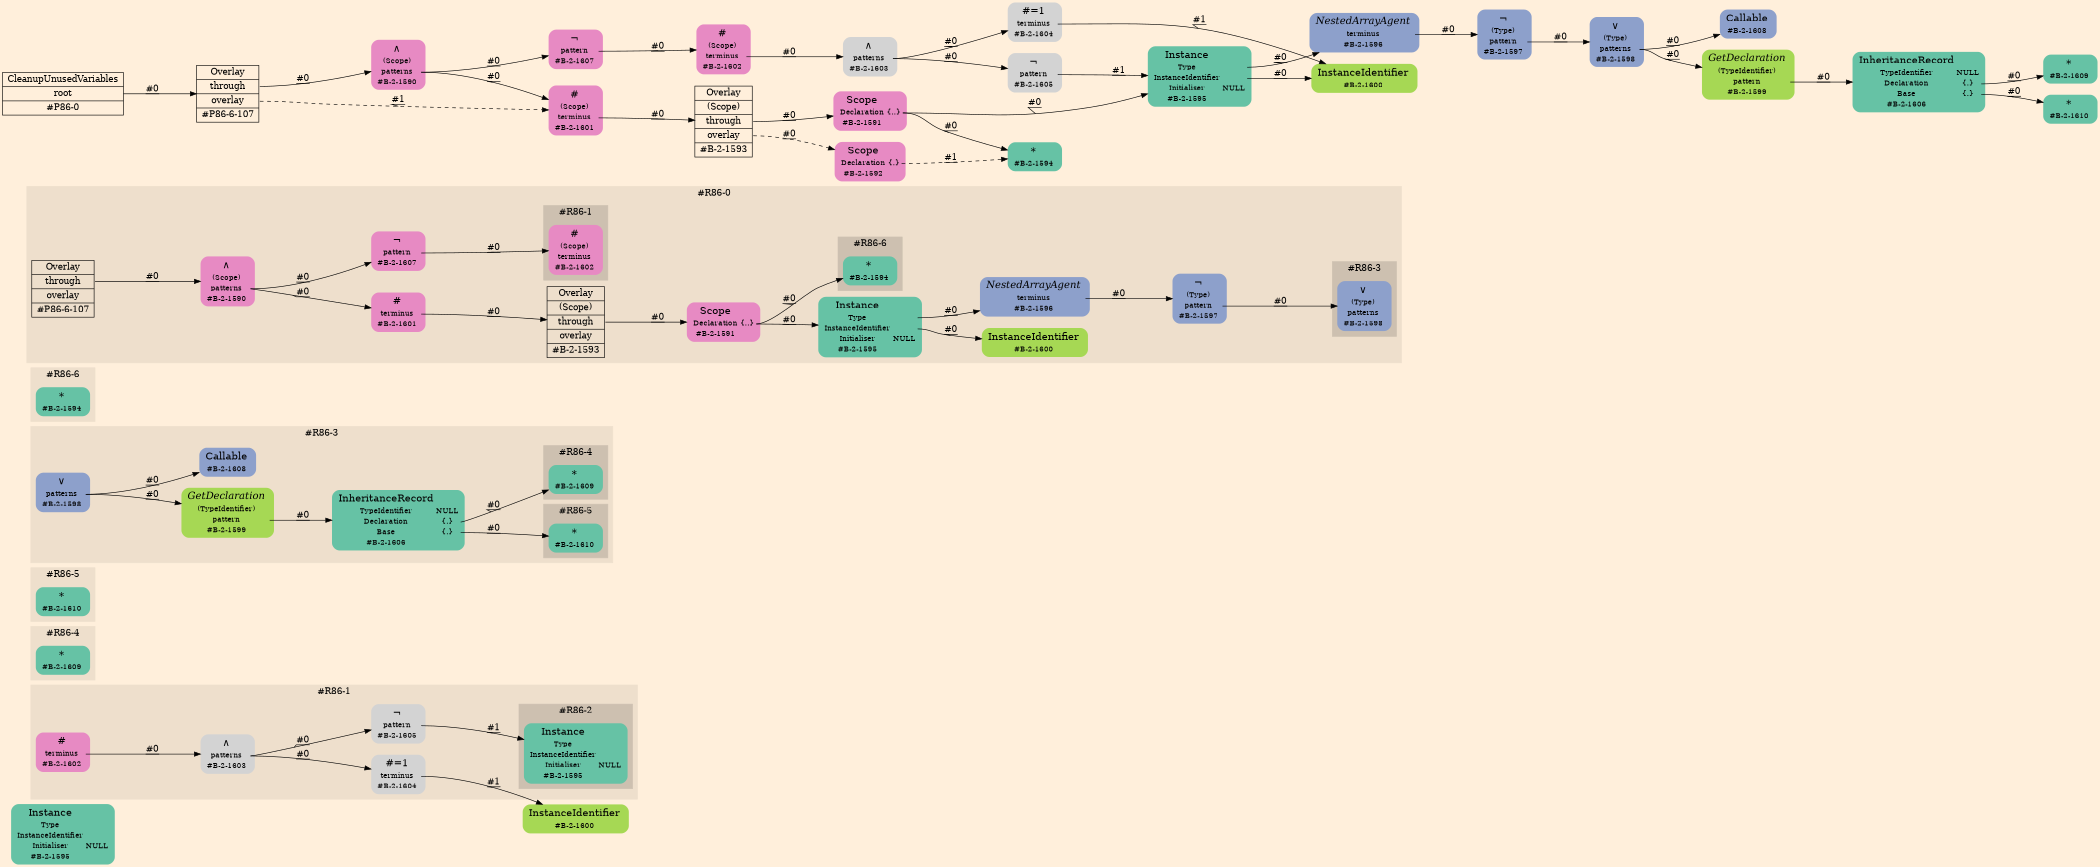 digraph Inferno {
graph [
rankdir = "LR"
ranksep = 1.0
size = "14,20"
bgcolor = antiquewhite1
color = black
fontcolor = black
];
node [
];
"#R86-2/#B-2-1595" [
shape = "plaintext"
fillcolor = "/set28/1"
label = <<TABLE BORDER="0" CELLBORDER="0" CELLSPACING="0">
 <TR>
  <TD><FONT POINT-SIZE="16.0">Instance</FONT></TD>
  <TD></TD>
 </TR>
 <TR>
  <TD>Type</TD>
  <TD PORT="port0"></TD>
 </TR>
 <TR>
  <TD>InstanceIdentifier</TD>
  <TD PORT="port1"></TD>
 </TR>
 <TR>
  <TD>Initialiser</TD>
  <TD PORT="port2">NULL</TD>
 </TR>
 <TR>
  <TD>#B-2-1595</TD>
  <TD PORT="port3"></TD>
 </TR>
</TABLE>>
style = "rounded,filled"
fontsize = "12"
];
subgraph "cluster#R86-2" {
label = "#R86-2"
style = "filled"
color = antiquewhite2
}
"#R86-1/#B-2-1600" [
shape = "plaintext"
fillcolor = "/set28/5"
label = <<TABLE BORDER="0" CELLBORDER="0" CELLSPACING="0">
 <TR>
  <TD><FONT POINT-SIZE="16.0">InstanceIdentifier</FONT></TD>
  <TD></TD>
 </TR>
 <TR>
  <TD>#B-2-1600</TD>
  <TD PORT="port0"></TD>
 </TR>
</TABLE>>
style = "rounded,filled"
fontsize = "12"
];
subgraph "cluster#R86-1" {
label = "#R86-1"
style = "filled"
color = antiquewhite2
"#R86-1/#B-2-1604" [
shape = "plaintext"
label = <<TABLE BORDER="0" CELLBORDER="0" CELLSPACING="0">
 <TR>
  <TD><FONT POINT-SIZE="16.0">#=1</FONT></TD>
  <TD></TD>
 </TR>
 <TR>
  <TD>terminus</TD>
  <TD PORT="port0"></TD>
 </TR>
 <TR>
  <TD>#B-2-1604</TD>
  <TD PORT="port1"></TD>
 </TR>
</TABLE>>
style = "rounded,filled"
fontsize = "12"
];
"#R86-1/#B-2-1605" [
shape = "plaintext"
label = <<TABLE BORDER="0" CELLBORDER="0" CELLSPACING="0">
 <TR>
  <TD><FONT POINT-SIZE="16.0">¬</FONT></TD>
  <TD></TD>
 </TR>
 <TR>
  <TD>pattern</TD>
  <TD PORT="port0"></TD>
 </TR>
 <TR>
  <TD>#B-2-1605</TD>
  <TD PORT="port1"></TD>
 </TR>
</TABLE>>
style = "rounded,filled"
fontsize = "12"
];
"#R86-1/#B-2-1602" [
shape = "plaintext"
fillcolor = "/set28/4"
label = <<TABLE BORDER="0" CELLBORDER="0" CELLSPACING="0">
 <TR>
  <TD><FONT POINT-SIZE="16.0">#</FONT></TD>
  <TD></TD>
 </TR>
 <TR>
  <TD>terminus</TD>
  <TD PORT="port0"></TD>
 </TR>
 <TR>
  <TD>#B-2-1602</TD>
  <TD PORT="port1"></TD>
 </TR>
</TABLE>>
style = "rounded,filled"
fontsize = "12"
];
"#R86-1/#B-2-1603" [
shape = "plaintext"
label = <<TABLE BORDER="0" CELLBORDER="0" CELLSPACING="0">
 <TR>
  <TD><FONT POINT-SIZE="16.0">∧</FONT></TD>
  <TD></TD>
 </TR>
 <TR>
  <TD>patterns</TD>
  <TD PORT="port0"></TD>
 </TR>
 <TR>
  <TD>#B-2-1603</TD>
  <TD PORT="port1"></TD>
 </TR>
</TABLE>>
style = "rounded,filled"
fontsize = "12"
];
subgraph "cluster#R86-2" {
label = "#R86-2"
style = "filled"
color = antiquewhite3
"#R86-1/#B-2-1595" [
shape = "plaintext"
fillcolor = "/set28/1"
label = <<TABLE BORDER="0" CELLBORDER="0" CELLSPACING="0">
 <TR>
  <TD><FONT POINT-SIZE="16.0">Instance</FONT></TD>
  <TD></TD>
 </TR>
 <TR>
  <TD>Type</TD>
  <TD PORT="port0"></TD>
 </TR>
 <TR>
  <TD>InstanceIdentifier</TD>
  <TD PORT="port1"></TD>
 </TR>
 <TR>
  <TD>Initialiser</TD>
  <TD PORT="port2">NULL</TD>
 </TR>
 <TR>
  <TD>#B-2-1595</TD>
  <TD PORT="port3"></TD>
 </TR>
</TABLE>>
style = "rounded,filled"
fontsize = "12"
];
}
}
subgraph "cluster#R86-4" {
label = "#R86-4"
style = "filled"
color = antiquewhite2
"#R86-4/#B-2-1609" [
shape = "plaintext"
fillcolor = "/set28/1"
label = <<TABLE BORDER="0" CELLBORDER="0" CELLSPACING="0">
 <TR>
  <TD><FONT POINT-SIZE="16.0">*</FONT></TD>
  <TD></TD>
 </TR>
 <TR>
  <TD>#B-2-1609</TD>
  <TD PORT="port0"></TD>
 </TR>
</TABLE>>
style = "rounded,filled"
fontsize = "12"
];
}
subgraph "cluster#R86-5" {
label = "#R86-5"
style = "filled"
color = antiquewhite2
"#R86-5/#B-2-1610" [
shape = "plaintext"
fillcolor = "/set28/1"
label = <<TABLE BORDER="0" CELLBORDER="0" CELLSPACING="0">
 <TR>
  <TD><FONT POINT-SIZE="16.0">*</FONT></TD>
  <TD></TD>
 </TR>
 <TR>
  <TD>#B-2-1610</TD>
  <TD PORT="port0"></TD>
 </TR>
</TABLE>>
style = "rounded,filled"
fontsize = "12"
];
}
subgraph "cluster#R86-3" {
label = "#R86-3"
style = "filled"
color = antiquewhite2
"#R86-3/#B-2-1606" [
shape = "plaintext"
fillcolor = "/set28/1"
label = <<TABLE BORDER="0" CELLBORDER="0" CELLSPACING="0">
 <TR>
  <TD><FONT POINT-SIZE="16.0">InheritanceRecord</FONT></TD>
  <TD></TD>
 </TR>
 <TR>
  <TD>TypeIdentifier</TD>
  <TD PORT="port0">NULL</TD>
 </TR>
 <TR>
  <TD>Declaration</TD>
  <TD PORT="port1">{.}</TD>
 </TR>
 <TR>
  <TD>Base</TD>
  <TD PORT="port2">{.}</TD>
 </TR>
 <TR>
  <TD>#B-2-1606</TD>
  <TD PORT="port3"></TD>
 </TR>
</TABLE>>
style = "rounded,filled"
fontsize = "12"
];
"#R86-3/#B-2-1599" [
shape = "plaintext"
fillcolor = "/set28/5"
label = <<TABLE BORDER="0" CELLBORDER="0" CELLSPACING="0">
 <TR>
  <TD><FONT POINT-SIZE="16.0"><I>GetDeclaration</I></FONT></TD>
  <TD></TD>
 </TR>
 <TR>
  <TD>(TypeIdentifier)</TD>
  <TD PORT="port0"></TD>
 </TR>
 <TR>
  <TD>pattern</TD>
  <TD PORT="port1"></TD>
 </TR>
 <TR>
  <TD>#B-2-1599</TD>
  <TD PORT="port2"></TD>
 </TR>
</TABLE>>
style = "rounded,filled"
fontsize = "12"
];
"#R86-3/#B-2-1598" [
shape = "plaintext"
fillcolor = "/set28/3"
label = <<TABLE BORDER="0" CELLBORDER="0" CELLSPACING="0">
 <TR>
  <TD><FONT POINT-SIZE="16.0">∨</FONT></TD>
  <TD></TD>
 </TR>
 <TR>
  <TD>patterns</TD>
  <TD PORT="port0"></TD>
 </TR>
 <TR>
  <TD>#B-2-1598</TD>
  <TD PORT="port1"></TD>
 </TR>
</TABLE>>
style = "rounded,filled"
fontsize = "12"
];
"#R86-3/#B-2-1608" [
shape = "plaintext"
fillcolor = "/set28/3"
label = <<TABLE BORDER="0" CELLBORDER="0" CELLSPACING="0">
 <TR>
  <TD><FONT POINT-SIZE="16.0">Callable</FONT></TD>
  <TD></TD>
 </TR>
 <TR>
  <TD>#B-2-1608</TD>
  <TD PORT="port0"></TD>
 </TR>
</TABLE>>
style = "rounded,filled"
fontsize = "12"
];
subgraph "cluster#R86-5" {
label = "#R86-5"
style = "filled"
color = antiquewhite3
"#R86-3/#B-2-1610" [
shape = "plaintext"
fillcolor = "/set28/1"
label = <<TABLE BORDER="0" CELLBORDER="0" CELLSPACING="0">
 <TR>
  <TD><FONT POINT-SIZE="16.0">*</FONT></TD>
  <TD></TD>
 </TR>
 <TR>
  <TD>#B-2-1610</TD>
  <TD PORT="port0"></TD>
 </TR>
</TABLE>>
style = "rounded,filled"
fontsize = "12"
];
}
subgraph "cluster#R86-4" {
label = "#R86-4"
style = "filled"
color = antiquewhite3
"#R86-3/#B-2-1609" [
shape = "plaintext"
fillcolor = "/set28/1"
label = <<TABLE BORDER="0" CELLBORDER="0" CELLSPACING="0">
 <TR>
  <TD><FONT POINT-SIZE="16.0">*</FONT></TD>
  <TD></TD>
 </TR>
 <TR>
  <TD>#B-2-1609</TD>
  <TD PORT="port0"></TD>
 </TR>
</TABLE>>
style = "rounded,filled"
fontsize = "12"
];
}
}
subgraph "cluster#R86-6" {
label = "#R86-6"
style = "filled"
color = antiquewhite2
"#R86-6/#B-2-1594" [
shape = "plaintext"
fillcolor = "/set28/1"
label = <<TABLE BORDER="0" CELLBORDER="0" CELLSPACING="0">
 <TR>
  <TD><FONT POINT-SIZE="16.0">*</FONT></TD>
  <TD></TD>
 </TR>
 <TR>
  <TD>#B-2-1594</TD>
  <TD PORT="port0"></TD>
 </TR>
</TABLE>>
style = "rounded,filled"
fontsize = "12"
];
}
subgraph "cluster#R86-0" {
label = "#R86-0"
style = "filled"
color = antiquewhite2
"#R86-0/#B-2-1597" [
shape = "plaintext"
fillcolor = "/set28/3"
label = <<TABLE BORDER="0" CELLBORDER="0" CELLSPACING="0">
 <TR>
  <TD><FONT POINT-SIZE="16.0">¬</FONT></TD>
  <TD></TD>
 </TR>
 <TR>
  <TD>(Type)</TD>
  <TD PORT="port0"></TD>
 </TR>
 <TR>
  <TD>pattern</TD>
  <TD PORT="port1"></TD>
 </TR>
 <TR>
  <TD>#B-2-1597</TD>
  <TD PORT="port2"></TD>
 </TR>
</TABLE>>
style = "rounded,filled"
fontsize = "12"
];
"#R86-0/#B-2-1596" [
shape = "plaintext"
fillcolor = "/set28/3"
label = <<TABLE BORDER="0" CELLBORDER="0" CELLSPACING="0">
 <TR>
  <TD><FONT POINT-SIZE="16.0"><I>NestedArrayAgent</I></FONT></TD>
  <TD></TD>
 </TR>
 <TR>
  <TD>terminus</TD>
  <TD PORT="port0"></TD>
 </TR>
 <TR>
  <TD>#B-2-1596</TD>
  <TD PORT="port1"></TD>
 </TR>
</TABLE>>
style = "rounded,filled"
fontsize = "12"
];
"#R86-0/#P86-6-107" [
shape = "record"
fillcolor = antiquewhite2
label = "<fixed> Overlay | <port0> through | <port1> overlay | <port2> #P86-6-107"
style = "filled"
fontsize = "14"
color = black
fontcolor = black
];
"#R86-0/#B-2-1590" [
shape = "plaintext"
fillcolor = "/set28/4"
label = <<TABLE BORDER="0" CELLBORDER="0" CELLSPACING="0">
 <TR>
  <TD><FONT POINT-SIZE="16.0">∧</FONT></TD>
  <TD></TD>
 </TR>
 <TR>
  <TD>(Scope)</TD>
  <TD PORT="port0"></TD>
 </TR>
 <TR>
  <TD>patterns</TD>
  <TD PORT="port1"></TD>
 </TR>
 <TR>
  <TD>#B-2-1590</TD>
  <TD PORT="port2"></TD>
 </TR>
</TABLE>>
style = "rounded,filled"
fontsize = "12"
];
"#R86-0/#B-2-1601" [
shape = "plaintext"
fillcolor = "/set28/4"
label = <<TABLE BORDER="0" CELLBORDER="0" CELLSPACING="0">
 <TR>
  <TD><FONT POINT-SIZE="16.0">#</FONT></TD>
  <TD></TD>
 </TR>
 <TR>
  <TD>terminus</TD>
  <TD PORT="port0"></TD>
 </TR>
 <TR>
  <TD>#B-2-1601</TD>
  <TD PORT="port1"></TD>
 </TR>
</TABLE>>
style = "rounded,filled"
fontsize = "12"
];
"#R86-0/#B-2-1600" [
shape = "plaintext"
fillcolor = "/set28/5"
label = <<TABLE BORDER="0" CELLBORDER="0" CELLSPACING="0">
 <TR>
  <TD><FONT POINT-SIZE="16.0">InstanceIdentifier</FONT></TD>
  <TD></TD>
 </TR>
 <TR>
  <TD>#B-2-1600</TD>
  <TD PORT="port0"></TD>
 </TR>
</TABLE>>
style = "rounded,filled"
fontsize = "12"
];
"#R86-0/#B-2-1593" [
shape = "record"
fillcolor = antiquewhite2
label = "<fixed> Overlay | <port0> (Scope) | <port1> through | <port2> overlay | <port3> #B-2-1593"
style = "filled"
fontsize = "14"
color = black
fontcolor = black
];
"#R86-0/#B-2-1591" [
shape = "plaintext"
fillcolor = "/set28/4"
label = <<TABLE BORDER="0" CELLBORDER="0" CELLSPACING="0">
 <TR>
  <TD><FONT POINT-SIZE="16.0">Scope</FONT></TD>
  <TD></TD>
 </TR>
 <TR>
  <TD>Declaration</TD>
  <TD PORT="port0">{..}</TD>
 </TR>
 <TR>
  <TD>#B-2-1591</TD>
  <TD PORT="port1"></TD>
 </TR>
</TABLE>>
style = "rounded,filled"
fontsize = "12"
];
"#R86-0/#B-2-1607" [
shape = "plaintext"
fillcolor = "/set28/4"
label = <<TABLE BORDER="0" CELLBORDER="0" CELLSPACING="0">
 <TR>
  <TD><FONT POINT-SIZE="16.0">¬</FONT></TD>
  <TD></TD>
 </TR>
 <TR>
  <TD>pattern</TD>
  <TD PORT="port0"></TD>
 </TR>
 <TR>
  <TD>#B-2-1607</TD>
  <TD PORT="port1"></TD>
 </TR>
</TABLE>>
style = "rounded,filled"
fontsize = "12"
];
"#R86-0/#B-2-1595" [
shape = "plaintext"
fillcolor = "/set28/1"
label = <<TABLE BORDER="0" CELLBORDER="0" CELLSPACING="0">
 <TR>
  <TD><FONT POINT-SIZE="16.0">Instance</FONT></TD>
  <TD></TD>
 </TR>
 <TR>
  <TD>Type</TD>
  <TD PORT="port0"></TD>
 </TR>
 <TR>
  <TD>InstanceIdentifier</TD>
  <TD PORT="port1"></TD>
 </TR>
 <TR>
  <TD>Initialiser</TD>
  <TD PORT="port2">NULL</TD>
 </TR>
 <TR>
  <TD>#B-2-1595</TD>
  <TD PORT="port3"></TD>
 </TR>
</TABLE>>
style = "rounded,filled"
fontsize = "12"
];
subgraph "cluster#R86-1" {
label = "#R86-1"
style = "filled"
color = antiquewhite3
"#R86-0/#B-2-1602" [
shape = "plaintext"
fillcolor = "/set28/4"
label = <<TABLE BORDER="0" CELLBORDER="0" CELLSPACING="0">
 <TR>
  <TD><FONT POINT-SIZE="16.0">#</FONT></TD>
  <TD></TD>
 </TR>
 <TR>
  <TD>(Scope)</TD>
  <TD PORT="port0"></TD>
 </TR>
 <TR>
  <TD>terminus</TD>
  <TD PORT="port1"></TD>
 </TR>
 <TR>
  <TD>#B-2-1602</TD>
  <TD PORT="port2"></TD>
 </TR>
</TABLE>>
style = "rounded,filled"
fontsize = "12"
];
}
subgraph "cluster#R86-6" {
label = "#R86-6"
style = "filled"
color = antiquewhite3
"#R86-0/#B-2-1594" [
shape = "plaintext"
fillcolor = "/set28/1"
label = <<TABLE BORDER="0" CELLBORDER="0" CELLSPACING="0">
 <TR>
  <TD><FONT POINT-SIZE="16.0">*</FONT></TD>
  <TD></TD>
 </TR>
 <TR>
  <TD>#B-2-1594</TD>
  <TD PORT="port0"></TD>
 </TR>
</TABLE>>
style = "rounded,filled"
fontsize = "12"
];
}
subgraph "cluster#R86-3" {
label = "#R86-3"
style = "filled"
color = antiquewhite3
"#R86-0/#B-2-1598" [
shape = "plaintext"
fillcolor = "/set28/3"
label = <<TABLE BORDER="0" CELLBORDER="0" CELLSPACING="0">
 <TR>
  <TD><FONT POINT-SIZE="16.0">∨</FONT></TD>
  <TD></TD>
 </TR>
 <TR>
  <TD>(Type)</TD>
  <TD PORT="port0"></TD>
 </TR>
 <TR>
  <TD>patterns</TD>
  <TD PORT="port1"></TD>
 </TR>
 <TR>
  <TD>#B-2-1598</TD>
  <TD PORT="port2"></TD>
 </TR>
</TABLE>>
style = "rounded,filled"
fontsize = "12"
];
}
}
"CR#P86-0" [
shape = "record"
fillcolor = antiquewhite1
label = "<fixed> CleanupUnusedVariables | <port0> root | <port1> #P86-0"
style = "filled"
fontsize = "14"
color = black
fontcolor = black
];
"#P86-6-107" [
shape = "record"
fillcolor = antiquewhite1
label = "<fixed> Overlay | <port0> through | <port1> overlay | <port2> #P86-6-107"
style = "filled"
fontsize = "14"
color = black
fontcolor = black
];
"#B-2-1590" [
shape = "plaintext"
fillcolor = "/set28/4"
label = <<TABLE BORDER="0" CELLBORDER="0" CELLSPACING="0">
 <TR>
  <TD><FONT POINT-SIZE="16.0">∧</FONT></TD>
  <TD></TD>
 </TR>
 <TR>
  <TD>(Scope)</TD>
  <TD PORT="port0"></TD>
 </TR>
 <TR>
  <TD>patterns</TD>
  <TD PORT="port1"></TD>
 </TR>
 <TR>
  <TD>#B-2-1590</TD>
  <TD PORT="port2"></TD>
 </TR>
</TABLE>>
style = "rounded,filled"
fontsize = "12"
];
"#B-2-1601" [
shape = "plaintext"
fillcolor = "/set28/4"
label = <<TABLE BORDER="0" CELLBORDER="0" CELLSPACING="0">
 <TR>
  <TD><FONT POINT-SIZE="16.0">#</FONT></TD>
  <TD></TD>
 </TR>
 <TR>
  <TD>(Scope)</TD>
  <TD PORT="port0"></TD>
 </TR>
 <TR>
  <TD>terminus</TD>
  <TD PORT="port1"></TD>
 </TR>
 <TR>
  <TD>#B-2-1601</TD>
  <TD PORT="port2"></TD>
 </TR>
</TABLE>>
style = "rounded,filled"
fontsize = "12"
];
"#B-2-1593" [
shape = "record"
fillcolor = antiquewhite1
label = "<fixed> Overlay | <port0> (Scope) | <port1> through | <port2> overlay | <port3> #B-2-1593"
style = "filled"
fontsize = "14"
color = black
fontcolor = black
];
"#B-2-1591" [
shape = "plaintext"
fillcolor = "/set28/4"
label = <<TABLE BORDER="0" CELLBORDER="0" CELLSPACING="0">
 <TR>
  <TD><FONT POINT-SIZE="16.0">Scope</FONT></TD>
  <TD></TD>
 </TR>
 <TR>
  <TD>Declaration</TD>
  <TD PORT="port0">{..}</TD>
 </TR>
 <TR>
  <TD>#B-2-1591</TD>
  <TD PORT="port1"></TD>
 </TR>
</TABLE>>
style = "rounded,filled"
fontsize = "12"
];
"#B-2-1595" [
shape = "plaintext"
fillcolor = "/set28/1"
label = <<TABLE BORDER="0" CELLBORDER="0" CELLSPACING="0">
 <TR>
  <TD><FONT POINT-SIZE="16.0">Instance</FONT></TD>
  <TD></TD>
 </TR>
 <TR>
  <TD>Type</TD>
  <TD PORT="port0"></TD>
 </TR>
 <TR>
  <TD>InstanceIdentifier</TD>
  <TD PORT="port1"></TD>
 </TR>
 <TR>
  <TD>Initialiser</TD>
  <TD PORT="port2">NULL</TD>
 </TR>
 <TR>
  <TD>#B-2-1595</TD>
  <TD PORT="port3"></TD>
 </TR>
</TABLE>>
style = "rounded,filled"
fontsize = "12"
];
"#B-2-1596" [
shape = "plaintext"
fillcolor = "/set28/3"
label = <<TABLE BORDER="0" CELLBORDER="0" CELLSPACING="0">
 <TR>
  <TD><FONT POINT-SIZE="16.0"><I>NestedArrayAgent</I></FONT></TD>
  <TD></TD>
 </TR>
 <TR>
  <TD>terminus</TD>
  <TD PORT="port0"></TD>
 </TR>
 <TR>
  <TD>#B-2-1596</TD>
  <TD PORT="port1"></TD>
 </TR>
</TABLE>>
style = "rounded,filled"
fontsize = "12"
];
"#B-2-1597" [
shape = "plaintext"
fillcolor = "/set28/3"
label = <<TABLE BORDER="0" CELLBORDER="0" CELLSPACING="0">
 <TR>
  <TD><FONT POINT-SIZE="16.0">¬</FONT></TD>
  <TD></TD>
 </TR>
 <TR>
  <TD>(Type)</TD>
  <TD PORT="port0"></TD>
 </TR>
 <TR>
  <TD>pattern</TD>
  <TD PORT="port1"></TD>
 </TR>
 <TR>
  <TD>#B-2-1597</TD>
  <TD PORT="port2"></TD>
 </TR>
</TABLE>>
style = "rounded,filled"
fontsize = "12"
];
"#B-2-1598" [
shape = "plaintext"
fillcolor = "/set28/3"
label = <<TABLE BORDER="0" CELLBORDER="0" CELLSPACING="0">
 <TR>
  <TD><FONT POINT-SIZE="16.0">∨</FONT></TD>
  <TD></TD>
 </TR>
 <TR>
  <TD>(Type)</TD>
  <TD PORT="port0"></TD>
 </TR>
 <TR>
  <TD>patterns</TD>
  <TD PORT="port1"></TD>
 </TR>
 <TR>
  <TD>#B-2-1598</TD>
  <TD PORT="port2"></TD>
 </TR>
</TABLE>>
style = "rounded,filled"
fontsize = "12"
];
"#B-2-1608" [
shape = "plaintext"
fillcolor = "/set28/3"
label = <<TABLE BORDER="0" CELLBORDER="0" CELLSPACING="0">
 <TR>
  <TD><FONT POINT-SIZE="16.0">Callable</FONT></TD>
  <TD></TD>
 </TR>
 <TR>
  <TD>#B-2-1608</TD>
  <TD PORT="port0"></TD>
 </TR>
</TABLE>>
style = "rounded,filled"
fontsize = "12"
];
"#B-2-1599" [
shape = "plaintext"
fillcolor = "/set28/5"
label = <<TABLE BORDER="0" CELLBORDER="0" CELLSPACING="0">
 <TR>
  <TD><FONT POINT-SIZE="16.0"><I>GetDeclaration</I></FONT></TD>
  <TD></TD>
 </TR>
 <TR>
  <TD>(TypeIdentifier)</TD>
  <TD PORT="port0"></TD>
 </TR>
 <TR>
  <TD>pattern</TD>
  <TD PORT="port1"></TD>
 </TR>
 <TR>
  <TD>#B-2-1599</TD>
  <TD PORT="port2"></TD>
 </TR>
</TABLE>>
style = "rounded,filled"
fontsize = "12"
];
"#B-2-1606" [
shape = "plaintext"
fillcolor = "/set28/1"
label = <<TABLE BORDER="0" CELLBORDER="0" CELLSPACING="0">
 <TR>
  <TD><FONT POINT-SIZE="16.0">InheritanceRecord</FONT></TD>
  <TD></TD>
 </TR>
 <TR>
  <TD>TypeIdentifier</TD>
  <TD PORT="port0">NULL</TD>
 </TR>
 <TR>
  <TD>Declaration</TD>
  <TD PORT="port1">{.}</TD>
 </TR>
 <TR>
  <TD>Base</TD>
  <TD PORT="port2">{.}</TD>
 </TR>
 <TR>
  <TD>#B-2-1606</TD>
  <TD PORT="port3"></TD>
 </TR>
</TABLE>>
style = "rounded,filled"
fontsize = "12"
];
"#B-2-1609" [
shape = "plaintext"
fillcolor = "/set28/1"
label = <<TABLE BORDER="0" CELLBORDER="0" CELLSPACING="0">
 <TR>
  <TD><FONT POINT-SIZE="16.0">*</FONT></TD>
  <TD></TD>
 </TR>
 <TR>
  <TD>#B-2-1609</TD>
  <TD PORT="port0"></TD>
 </TR>
</TABLE>>
style = "rounded,filled"
fontsize = "12"
];
"#B-2-1610" [
shape = "plaintext"
fillcolor = "/set28/1"
label = <<TABLE BORDER="0" CELLBORDER="0" CELLSPACING="0">
 <TR>
  <TD><FONT POINT-SIZE="16.0">*</FONT></TD>
  <TD></TD>
 </TR>
 <TR>
  <TD>#B-2-1610</TD>
  <TD PORT="port0"></TD>
 </TR>
</TABLE>>
style = "rounded,filled"
fontsize = "12"
];
"#B-2-1600" [
shape = "plaintext"
fillcolor = "/set28/5"
label = <<TABLE BORDER="0" CELLBORDER="0" CELLSPACING="0">
 <TR>
  <TD><FONT POINT-SIZE="16.0">InstanceIdentifier</FONT></TD>
  <TD></TD>
 </TR>
 <TR>
  <TD>#B-2-1600</TD>
  <TD PORT="port0"></TD>
 </TR>
</TABLE>>
style = "rounded,filled"
fontsize = "12"
];
"#B-2-1594" [
shape = "plaintext"
fillcolor = "/set28/1"
label = <<TABLE BORDER="0" CELLBORDER="0" CELLSPACING="0">
 <TR>
  <TD><FONT POINT-SIZE="16.0">*</FONT></TD>
  <TD></TD>
 </TR>
 <TR>
  <TD>#B-2-1594</TD>
  <TD PORT="port0"></TD>
 </TR>
</TABLE>>
style = "rounded,filled"
fontsize = "12"
];
"#B-2-1592" [
shape = "plaintext"
fillcolor = "/set28/4"
label = <<TABLE BORDER="0" CELLBORDER="0" CELLSPACING="0">
 <TR>
  <TD><FONT POINT-SIZE="16.0">Scope</FONT></TD>
  <TD></TD>
 </TR>
 <TR>
  <TD>Declaration</TD>
  <TD PORT="port0">{.}</TD>
 </TR>
 <TR>
  <TD>#B-2-1592</TD>
  <TD PORT="port1"></TD>
 </TR>
</TABLE>>
style = "rounded,filled"
fontsize = "12"
];
"#B-2-1607" [
shape = "plaintext"
fillcolor = "/set28/4"
label = <<TABLE BORDER="0" CELLBORDER="0" CELLSPACING="0">
 <TR>
  <TD><FONT POINT-SIZE="16.0">¬</FONT></TD>
  <TD></TD>
 </TR>
 <TR>
  <TD>pattern</TD>
  <TD PORT="port0"></TD>
 </TR>
 <TR>
  <TD>#B-2-1607</TD>
  <TD PORT="port1"></TD>
 </TR>
</TABLE>>
style = "rounded,filled"
fontsize = "12"
];
"#B-2-1602" [
shape = "plaintext"
fillcolor = "/set28/4"
label = <<TABLE BORDER="0" CELLBORDER="0" CELLSPACING="0">
 <TR>
  <TD><FONT POINT-SIZE="16.0">#</FONT></TD>
  <TD></TD>
 </TR>
 <TR>
  <TD>(Scope)</TD>
  <TD PORT="port0"></TD>
 </TR>
 <TR>
  <TD>terminus</TD>
  <TD PORT="port1"></TD>
 </TR>
 <TR>
  <TD>#B-2-1602</TD>
  <TD PORT="port2"></TD>
 </TR>
</TABLE>>
style = "rounded,filled"
fontsize = "12"
];
"#B-2-1603" [
shape = "plaintext"
label = <<TABLE BORDER="0" CELLBORDER="0" CELLSPACING="0">
 <TR>
  <TD><FONT POINT-SIZE="16.0">∧</FONT></TD>
  <TD></TD>
 </TR>
 <TR>
  <TD>patterns</TD>
  <TD PORT="port0"></TD>
 </TR>
 <TR>
  <TD>#B-2-1603</TD>
  <TD PORT="port1"></TD>
 </TR>
</TABLE>>
style = "rounded,filled"
fontsize = "12"
];
"#B-2-1604" [
shape = "plaintext"
label = <<TABLE BORDER="0" CELLBORDER="0" CELLSPACING="0">
 <TR>
  <TD><FONT POINT-SIZE="16.0">#=1</FONT></TD>
  <TD></TD>
 </TR>
 <TR>
  <TD>terminus</TD>
  <TD PORT="port0"></TD>
 </TR>
 <TR>
  <TD>#B-2-1604</TD>
  <TD PORT="port1"></TD>
 </TR>
</TABLE>>
style = "rounded,filled"
fontsize = "12"
];
"#B-2-1605" [
shape = "plaintext"
label = <<TABLE BORDER="0" CELLBORDER="0" CELLSPACING="0">
 <TR>
  <TD><FONT POINT-SIZE="16.0">¬</FONT></TD>
  <TD></TD>
 </TR>
 <TR>
  <TD>pattern</TD>
  <TD PORT="port0"></TD>
 </TR>
 <TR>
  <TD>#B-2-1605</TD>
  <TD PORT="port1"></TD>
 </TR>
</TABLE>>
style = "rounded,filled"
fontsize = "12"
];
"CR#P86-0":port0 -> "#P86-6-107" [style="solid"
label = "#0"
decorate = true
color = black
fontcolor = black
];
"#P86-6-107":port0 -> "#B-2-1590" [style="solid"
label = "#0"
decorate = true
color = black
fontcolor = black
];
"#P86-6-107":port1 -> "#B-2-1601" [style="dashed"
label = "#1"
decorate = true
color = black
fontcolor = black
];
"#B-2-1590":port1 -> "#B-2-1601" [style="solid"
label = "#0"
decorate = true
color = black
fontcolor = black
];
"#B-2-1590":port1 -> "#B-2-1607" [style="solid"
label = "#0"
decorate = true
color = black
fontcolor = black
];
"#B-2-1601":port1 -> "#B-2-1593" [style="solid"
label = "#0"
decorate = true
color = black
fontcolor = black
];
"#B-2-1593":port1 -> "#B-2-1591" [style="solid"
label = "#0"
decorate = true
color = black
fontcolor = black
];
"#B-2-1593":port2 -> "#B-2-1592" [style="dashed"
label = "#0"
decorate = true
color = black
fontcolor = black
];
"#B-2-1591":port0 -> "#B-2-1595" [style="solid"
label = "#0"
decorate = true
color = black
fontcolor = black
];
"#B-2-1591":port0 -> "#B-2-1594" [style="solid"
label = "#0"
decorate = true
color = black
fontcolor = black
];
"#B-2-1595":port0 -> "#B-2-1596" [style="solid"
label = "#0"
decorate = true
color = black
fontcolor = black
];
"#B-2-1595":port1 -> "#B-2-1600" [style="solid"
label = "#0"
decorate = true
color = black
fontcolor = black
];
"#B-2-1596":port0 -> "#B-2-1597" [style="solid"
label = "#0"
decorate = true
color = black
fontcolor = black
];
"#B-2-1597":port1 -> "#B-2-1598" [style="solid"
label = "#0"
decorate = true
color = black
fontcolor = black
];
"#B-2-1598":port1 -> "#B-2-1608" [style="solid"
label = "#0"
decorate = true
color = black
fontcolor = black
];
"#B-2-1598":port1 -> "#B-2-1599" [style="solid"
label = "#0"
decorate = true
color = black
fontcolor = black
];
"#B-2-1599":port1 -> "#B-2-1606" [style="solid"
label = "#0"
decorate = true
color = black
fontcolor = black
];
"#B-2-1606":port1 -> "#B-2-1609" [style="solid"
label = "#0"
decorate = true
color = black
fontcolor = black
];
"#B-2-1606":port2 -> "#B-2-1610" [style="solid"
label = "#0"
decorate = true
color = black
fontcolor = black
];
"#B-2-1592":port0 -> "#B-2-1594" [style="dashed"
label = "#1"
decorate = true
color = black
fontcolor = black
];
"#B-2-1607":port0 -> "#B-2-1602" [style="solid"
label = "#0"
decorate = true
color = black
fontcolor = black
];
"#B-2-1602":port1 -> "#B-2-1603" [style="solid"
label = "#0"
decorate = true
color = black
fontcolor = black
];
"#B-2-1603":port0 -> "#B-2-1604" [style="solid"
label = "#0"
decorate = true
color = black
fontcolor = black
];
"#B-2-1603":port0 -> "#B-2-1605" [style="solid"
label = "#0"
decorate = true
color = black
fontcolor = black
];
"#B-2-1604":port0 -> "#B-2-1600" [style="solid"
label = "#1"
decorate = true
color = black
fontcolor = black
];
"#B-2-1605":port0 -> "#B-2-1595" [style="solid"
label = "#1"
decorate = true
color = black
fontcolor = black
];
"#R86-0/#B-2-1597":port1 -> "#R86-0/#B-2-1598" [style="solid"
label = "#0"
decorate = true
color = black
fontcolor = black
];
"#R86-0/#B-2-1596":port0 -> "#R86-0/#B-2-1597" [style="solid"
label = "#0"
decorate = true
color = black
fontcolor = black
];
"#R86-0/#P86-6-107":port0 -> "#R86-0/#B-2-1590" [style="solid"
label = "#0"
decorate = true
color = black
fontcolor = black
];
"#R86-0/#B-2-1590":port1 -> "#R86-0/#B-2-1601" [style="solid"
label = "#0"
decorate = true
color = black
fontcolor = black
];
"#R86-0/#B-2-1590":port1 -> "#R86-0/#B-2-1607" [style="solid"
label = "#0"
decorate = true
color = black
fontcolor = black
];
"#R86-0/#B-2-1601":port0 -> "#R86-0/#B-2-1593" [style="solid"
label = "#0"
decorate = true
color = black
fontcolor = black
];
"#R86-0/#B-2-1593":port1 -> "#R86-0/#B-2-1591" [style="solid"
label = "#0"
decorate = true
color = black
fontcolor = black
];
"#R86-0/#B-2-1591":port0 -> "#R86-0/#B-2-1595" [style="solid"
label = "#0"
decorate = true
color = black
fontcolor = black
];
"#R86-0/#B-2-1591":port0 -> "#R86-0/#B-2-1594" [style="solid"
label = "#0"
decorate = true
color = black
fontcolor = black
];
"#R86-0/#B-2-1607":port0 -> "#R86-0/#B-2-1602" [style="solid"
label = "#0"
decorate = true
color = black
fontcolor = black
];
"#R86-0/#B-2-1595":port0 -> "#R86-0/#B-2-1596" [style="solid"
label = "#0"
decorate = true
color = black
fontcolor = black
];
"#R86-0/#B-2-1595":port1 -> "#R86-0/#B-2-1600" [style="solid"
label = "#0"
decorate = true
color = black
fontcolor = black
];
"#R86-3/#B-2-1606":port1 -> "#R86-3/#B-2-1609" [style="solid"
label = "#0"
decorate = true
color = black
fontcolor = black
];
"#R86-3/#B-2-1606":port2 -> "#R86-3/#B-2-1610" [style="solid"
label = "#0"
decorate = true
color = black
fontcolor = black
];
"#R86-3/#B-2-1599":port1 -> "#R86-3/#B-2-1606" [style="solid"
label = "#0"
decorate = true
color = black
fontcolor = black
];
"#R86-3/#B-2-1598":port0 -> "#R86-3/#B-2-1608" [style="solid"
label = "#0"
decorate = true
color = black
fontcolor = black
];
"#R86-3/#B-2-1598":port0 -> "#R86-3/#B-2-1599" [style="solid"
label = "#0"
decorate = true
color = black
fontcolor = black
];
"#R86-1/#B-2-1604":port0 -> "#R86-1/#B-2-1600" [style="solid"
label = "#1"
decorate = true
color = black
fontcolor = black
];
"#R86-1/#B-2-1605":port0 -> "#R86-1/#B-2-1595" [style="solid"
label = "#1"
decorate = true
color = black
fontcolor = black
];
"#R86-1/#B-2-1602":port0 -> "#R86-1/#B-2-1603" [style="solid"
label = "#0"
decorate = true
color = black
fontcolor = black
];
"#R86-1/#B-2-1603":port0 -> "#R86-1/#B-2-1604" [style="solid"
label = "#0"
decorate = true
color = black
fontcolor = black
];
"#R86-1/#B-2-1603":port0 -> "#R86-1/#B-2-1605" [style="solid"
label = "#0"
decorate = true
color = black
fontcolor = black
];
}
